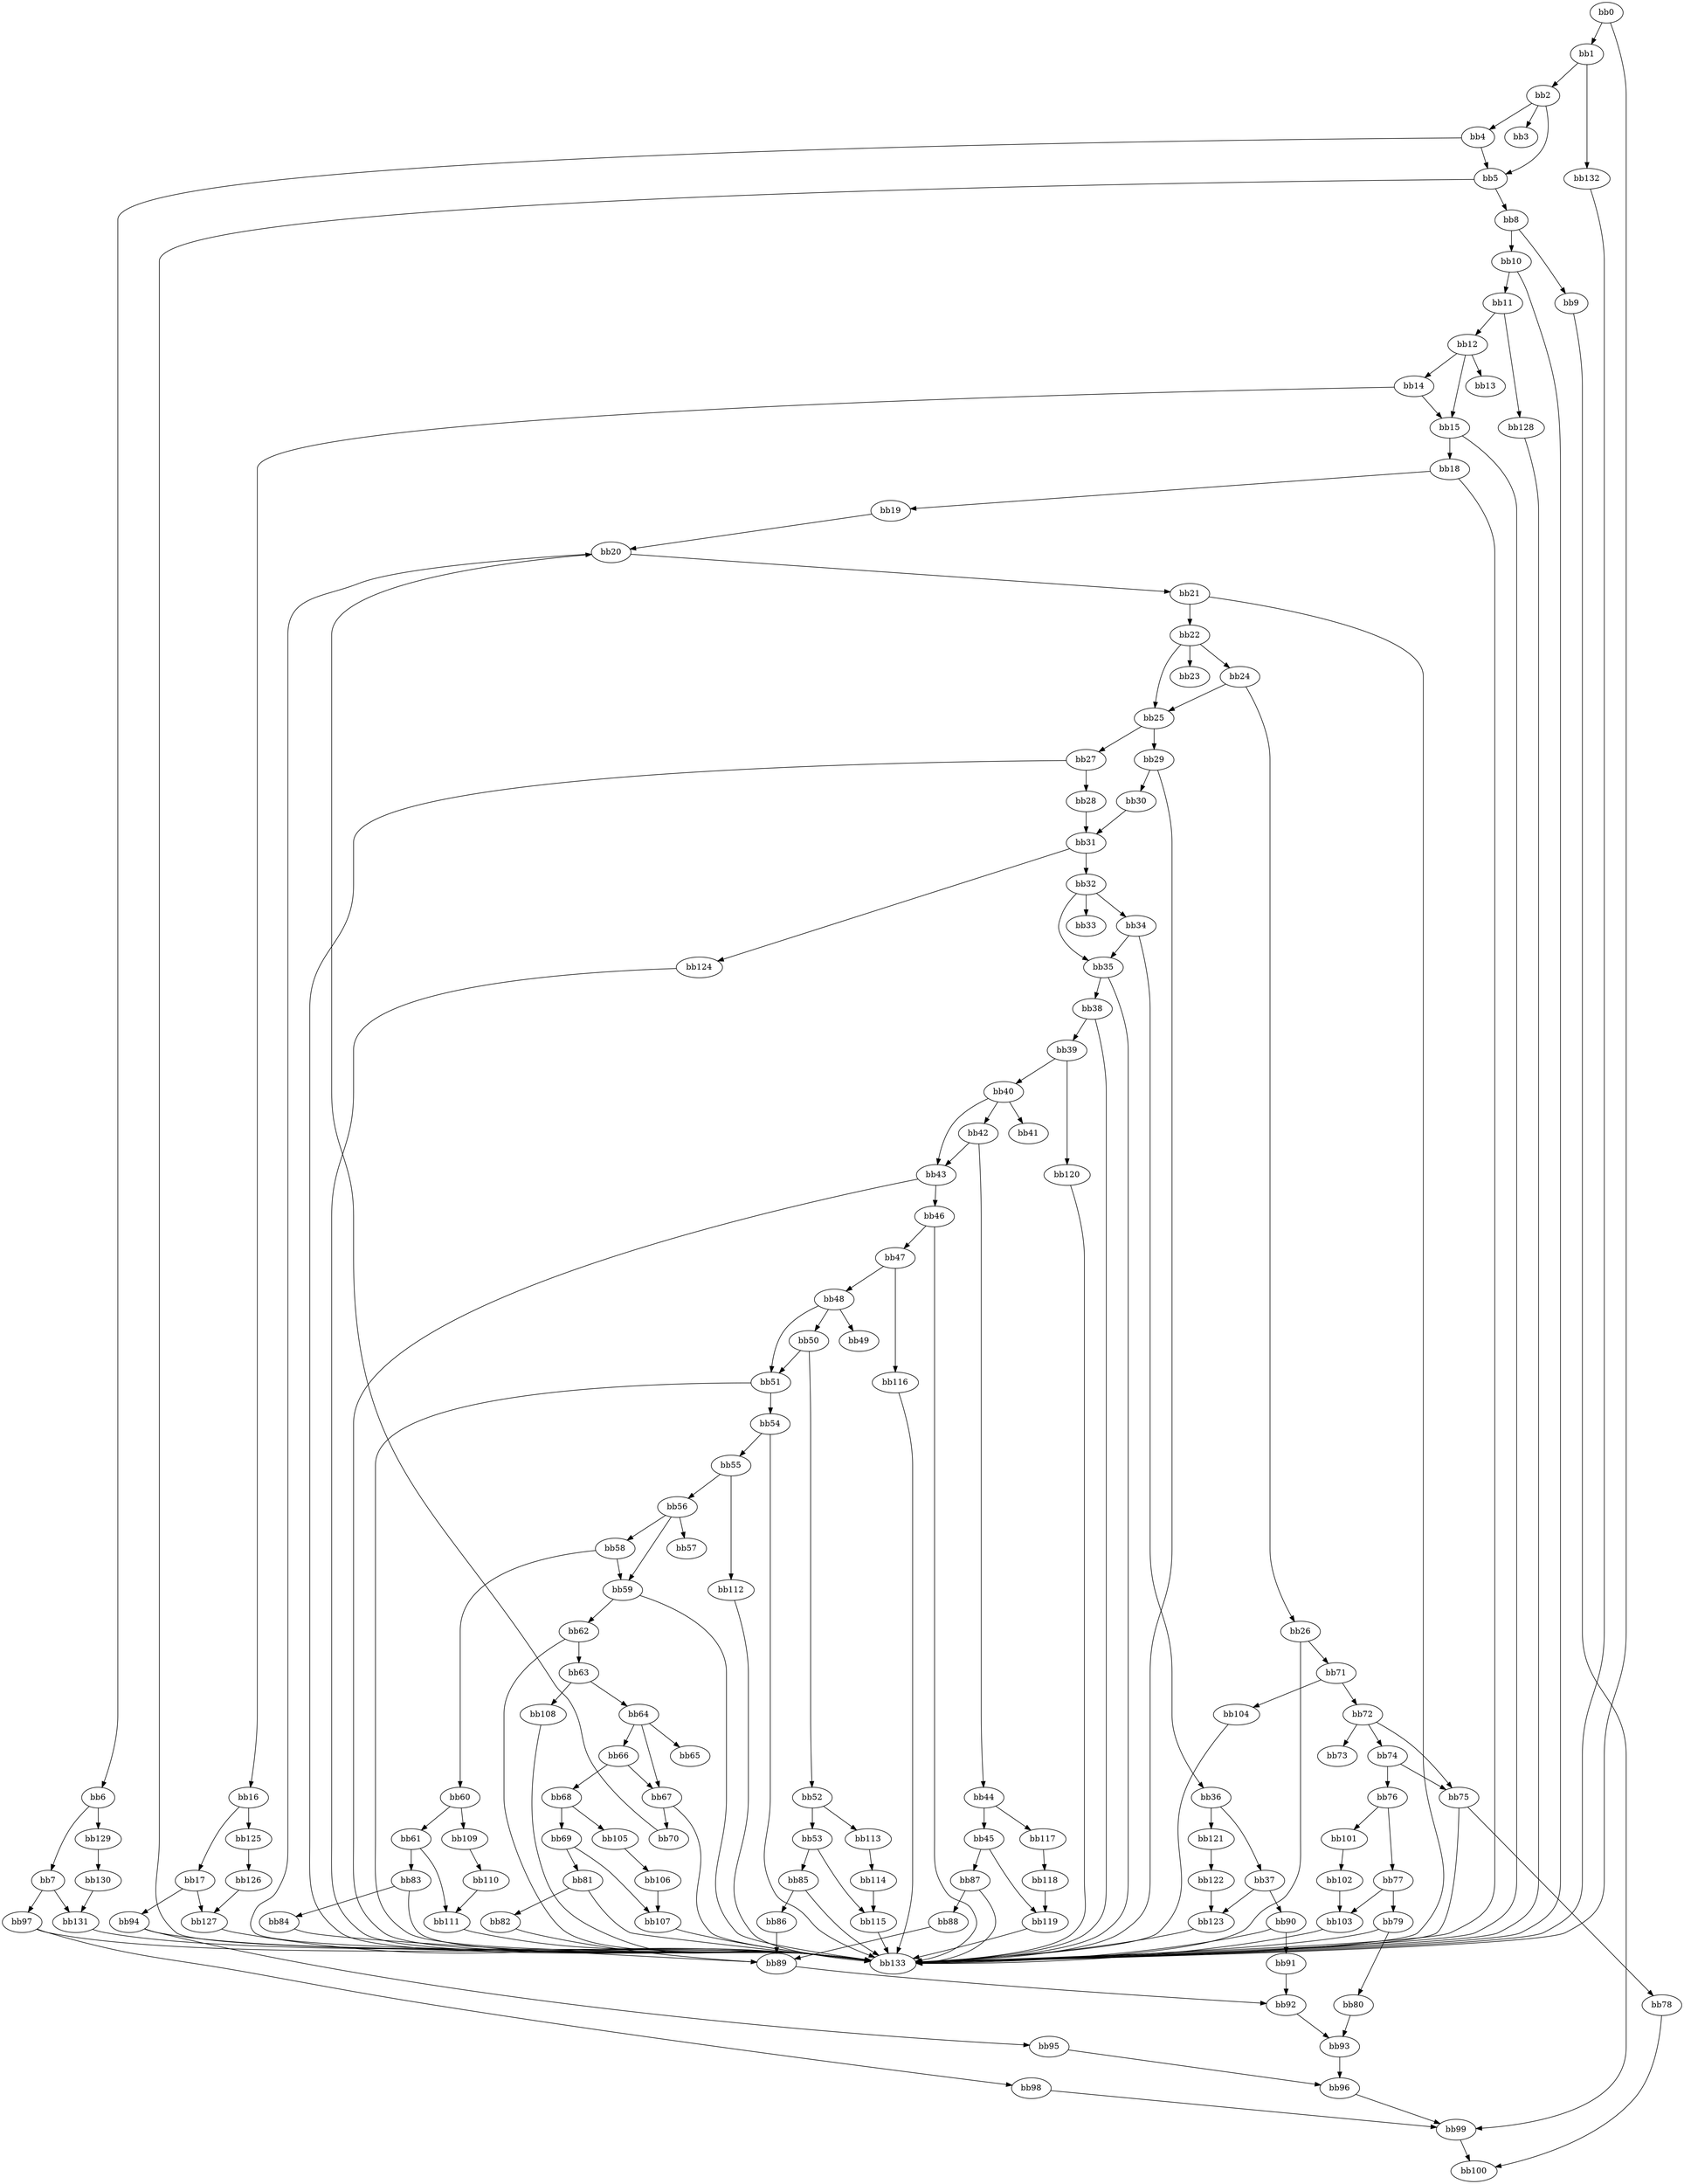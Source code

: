digraph {
    0 [ label = "bb0\l" ]
    1 [ label = "bb1\l" ]
    2 [ label = "bb2\l" ]
    3 [ label = "bb3\l" ]
    4 [ label = "bb4\l" ]
    5 [ label = "bb5\l" ]
    6 [ label = "bb6\l" ]
    7 [ label = "bb7\l" ]
    8 [ label = "bb8\l" ]
    9 [ label = "bb9\l" ]
    10 [ label = "bb10\l" ]
    11 [ label = "bb11\l" ]
    12 [ label = "bb12\l" ]
    13 [ label = "bb13\l" ]
    14 [ label = "bb14\l" ]
    15 [ label = "bb15\l" ]
    16 [ label = "bb16\l" ]
    17 [ label = "bb17\l" ]
    18 [ label = "bb18\l" ]
    19 [ label = "bb19\l" ]
    20 [ label = "bb20\l" ]
    21 [ label = "bb21\l" ]
    22 [ label = "bb22\l" ]
    23 [ label = "bb23\l" ]
    24 [ label = "bb24\l" ]
    25 [ label = "bb25\l" ]
    26 [ label = "bb26\l" ]
    27 [ label = "bb27\l" ]
    28 [ label = "bb28\l" ]
    29 [ label = "bb29\l" ]
    30 [ label = "bb30\l" ]
    31 [ label = "bb31\l" ]
    32 [ label = "bb32\l" ]
    33 [ label = "bb33\l" ]
    34 [ label = "bb34\l" ]
    35 [ label = "bb35\l" ]
    36 [ label = "bb36\l" ]
    37 [ label = "bb37\l" ]
    38 [ label = "bb38\l" ]
    39 [ label = "bb39\l" ]
    40 [ label = "bb40\l" ]
    41 [ label = "bb41\l" ]
    42 [ label = "bb42\l" ]
    43 [ label = "bb43\l" ]
    44 [ label = "bb44\l" ]
    45 [ label = "bb45\l" ]
    46 [ label = "bb46\l" ]
    47 [ label = "bb47\l" ]
    48 [ label = "bb48\l" ]
    49 [ label = "bb49\l" ]
    50 [ label = "bb50\l" ]
    51 [ label = "bb51\l" ]
    52 [ label = "bb52\l" ]
    53 [ label = "bb53\l" ]
    54 [ label = "bb54\l" ]
    55 [ label = "bb55\l" ]
    56 [ label = "bb56\l" ]
    57 [ label = "bb57\l" ]
    58 [ label = "bb58\l" ]
    59 [ label = "bb59\l" ]
    60 [ label = "bb60\l" ]
    61 [ label = "bb61\l" ]
    62 [ label = "bb62\l" ]
    63 [ label = "bb63\l" ]
    64 [ label = "bb64\l" ]
    65 [ label = "bb65\l" ]
    66 [ label = "bb66\l" ]
    67 [ label = "bb67\l" ]
    68 [ label = "bb68\l" ]
    69 [ label = "bb69\l" ]
    70 [ label = "bb70\l" ]
    71 [ label = "bb71\l" ]
    72 [ label = "bb72\l" ]
    73 [ label = "bb73\l" ]
    74 [ label = "bb74\l" ]
    75 [ label = "bb75\l" ]
    76 [ label = "bb76\l" ]
    77 [ label = "bb77\l" ]
    78 [ label = "bb78\l" ]
    79 [ label = "bb79\l" ]
    80 [ label = "bb80\l" ]
    81 [ label = "bb81\l" ]
    82 [ label = "bb82\l" ]
    83 [ label = "bb83\l" ]
    84 [ label = "bb84\l" ]
    85 [ label = "bb85\l" ]
    86 [ label = "bb86\l" ]
    87 [ label = "bb87\l" ]
    88 [ label = "bb88\l" ]
    89 [ label = "bb89\l" ]
    90 [ label = "bb90\l" ]
    91 [ label = "bb91\l" ]
    92 [ label = "bb92\l" ]
    93 [ label = "bb93\l" ]
    94 [ label = "bb94\l" ]
    95 [ label = "bb95\l" ]
    96 [ label = "bb96\l" ]
    97 [ label = "bb97\l" ]
    98 [ label = "bb98\l" ]
    99 [ label = "bb99\l" ]
    100 [ label = "bb100\l" ]
    101 [ label = "bb101\l" ]
    102 [ label = "bb102\l" ]
    103 [ label = "bb103\l" ]
    104 [ label = "bb104\l" ]
    105 [ label = "bb105\l" ]
    106 [ label = "bb106\l" ]
    107 [ label = "bb107\l" ]
    108 [ label = "bb108\l" ]
    109 [ label = "bb109\l" ]
    110 [ label = "bb110\l" ]
    111 [ label = "bb111\l" ]
    112 [ label = "bb112\l" ]
    113 [ label = "bb113\l" ]
    114 [ label = "bb114\l" ]
    115 [ label = "bb115\l" ]
    116 [ label = "bb116\l" ]
    117 [ label = "bb117\l" ]
    118 [ label = "bb118\l" ]
    119 [ label = "bb119\l" ]
    120 [ label = "bb120\l" ]
    121 [ label = "bb121\l" ]
    122 [ label = "bb122\l" ]
    123 [ label = "bb123\l" ]
    124 [ label = "bb124\l" ]
    125 [ label = "bb125\l" ]
    126 [ label = "bb126\l" ]
    127 [ label = "bb127\l" ]
    128 [ label = "bb128\l" ]
    129 [ label = "bb129\l" ]
    130 [ label = "bb130\l" ]
    131 [ label = "bb131\l" ]
    132 [ label = "bb132\l" ]
    133 [ label = "bb133\l" ]
    0 -> 1 [ ]
    0 -> 133 [ ]
    1 -> 2 [ ]
    1 -> 132 [ ]
    2 -> 3 [ ]
    2 -> 4 [ ]
    2 -> 5 [ ]
    4 -> 5 [ ]
    4 -> 6 [ ]
    5 -> 8 [ ]
    5 -> 133 [ ]
    6 -> 7 [ ]
    6 -> 129 [ ]
    7 -> 97 [ ]
    7 -> 131 [ ]
    8 -> 9 [ ]
    8 -> 10 [ ]
    9 -> 99 [ ]
    10 -> 11 [ ]
    10 -> 133 [ ]
    11 -> 12 [ ]
    11 -> 128 [ ]
    12 -> 13 [ ]
    12 -> 14 [ ]
    12 -> 15 [ ]
    14 -> 15 [ ]
    14 -> 16 [ ]
    15 -> 18 [ ]
    15 -> 133 [ ]
    16 -> 17 [ ]
    16 -> 125 [ ]
    17 -> 94 [ ]
    17 -> 127 [ ]
    18 -> 19 [ ]
    18 -> 133 [ ]
    19 -> 20 [ ]
    20 -> 21 [ ]
    20 -> 133 [ ]
    21 -> 22 [ ]
    21 -> 133 [ ]
    22 -> 23 [ ]
    22 -> 24 [ ]
    22 -> 25 [ ]
    24 -> 25 [ ]
    24 -> 26 [ ]
    25 -> 27 [ ]
    25 -> 29 [ ]
    26 -> 71 [ ]
    26 -> 133 [ ]
    27 -> 28 [ ]
    27 -> 133 [ ]
    28 -> 31 [ ]
    29 -> 30 [ ]
    29 -> 133 [ ]
    30 -> 31 [ ]
    31 -> 32 [ ]
    31 -> 124 [ ]
    32 -> 33 [ ]
    32 -> 34 [ ]
    32 -> 35 [ ]
    34 -> 35 [ ]
    34 -> 36 [ ]
    35 -> 38 [ ]
    35 -> 133 [ ]
    36 -> 37 [ ]
    36 -> 121 [ ]
    37 -> 90 [ ]
    37 -> 123 [ ]
    38 -> 39 [ ]
    38 -> 133 [ ]
    39 -> 40 [ ]
    39 -> 120 [ ]
    40 -> 41 [ ]
    40 -> 42 [ ]
    40 -> 43 [ ]
    42 -> 43 [ ]
    42 -> 44 [ ]
    43 -> 46 [ ]
    43 -> 133 [ ]
    44 -> 45 [ ]
    44 -> 117 [ ]
    45 -> 87 [ ]
    45 -> 119 [ ]
    46 -> 47 [ ]
    46 -> 133 [ ]
    47 -> 48 [ ]
    47 -> 116 [ ]
    48 -> 49 [ ]
    48 -> 50 [ ]
    48 -> 51 [ ]
    50 -> 51 [ ]
    50 -> 52 [ ]
    51 -> 54 [ ]
    51 -> 133 [ ]
    52 -> 53 [ ]
    52 -> 113 [ ]
    53 -> 85 [ ]
    53 -> 115 [ ]
    54 -> 55 [ ]
    54 -> 133 [ ]
    55 -> 56 [ ]
    55 -> 112 [ ]
    56 -> 57 [ ]
    56 -> 58 [ ]
    56 -> 59 [ ]
    58 -> 59 [ ]
    58 -> 60 [ ]
    59 -> 62 [ ]
    59 -> 133 [ ]
    60 -> 61 [ ]
    60 -> 109 [ ]
    61 -> 83 [ ]
    61 -> 111 [ ]
    62 -> 63 [ ]
    62 -> 133 [ ]
    63 -> 64 [ ]
    63 -> 108 [ ]
    64 -> 65 [ ]
    64 -> 66 [ ]
    64 -> 67 [ ]
    66 -> 67 [ ]
    66 -> 68 [ ]
    67 -> 70 [ ]
    67 -> 133 [ ]
    68 -> 69 [ ]
    68 -> 105 [ ]
    69 -> 81 [ ]
    69 -> 107 [ ]
    70 -> 20 [ ]
    71 -> 72 [ ]
    71 -> 104 [ ]
    72 -> 73 [ ]
    72 -> 74 [ ]
    72 -> 75 [ ]
    74 -> 75 [ ]
    74 -> 76 [ ]
    75 -> 78 [ ]
    75 -> 133 [ ]
    76 -> 77 [ ]
    76 -> 101 [ ]
    77 -> 79 [ ]
    77 -> 103 [ ]
    78 -> 100 [ ]
    79 -> 80 [ ]
    79 -> 133 [ ]
    80 -> 93 [ ]
    81 -> 82 [ ]
    81 -> 133 [ ]
    82 -> 89 [ ]
    83 -> 84 [ ]
    83 -> 133 [ ]
    84 -> 89 [ ]
    85 -> 86 [ ]
    85 -> 133 [ ]
    86 -> 89 [ ]
    87 -> 88 [ ]
    87 -> 133 [ ]
    88 -> 89 [ ]
    89 -> 92 [ ]
    90 -> 91 [ ]
    90 -> 133 [ ]
    91 -> 92 [ ]
    92 -> 93 [ ]
    93 -> 96 [ ]
    94 -> 95 [ ]
    94 -> 133 [ ]
    95 -> 96 [ ]
    96 -> 99 [ ]
    97 -> 98 [ ]
    97 -> 133 [ ]
    98 -> 99 [ ]
    99 -> 100 [ ]
    101 -> 102 [ ]
    102 -> 103 [ ]
    103 -> 133 [ ]
    104 -> 133 [ ]
    105 -> 106 [ ]
    106 -> 107 [ ]
    107 -> 133 [ ]
    108 -> 133 [ ]
    109 -> 110 [ ]
    110 -> 111 [ ]
    111 -> 133 [ ]
    112 -> 133 [ ]
    113 -> 114 [ ]
    114 -> 115 [ ]
    115 -> 133 [ ]
    116 -> 133 [ ]
    117 -> 118 [ ]
    118 -> 119 [ ]
    119 -> 133 [ ]
    120 -> 133 [ ]
    121 -> 122 [ ]
    122 -> 123 [ ]
    123 -> 133 [ ]
    124 -> 133 [ ]
    125 -> 126 [ ]
    126 -> 127 [ ]
    127 -> 133 [ ]
    128 -> 133 [ ]
    129 -> 130 [ ]
    130 -> 131 [ ]
    131 -> 133 [ ]
    132 -> 133 [ ]
}

